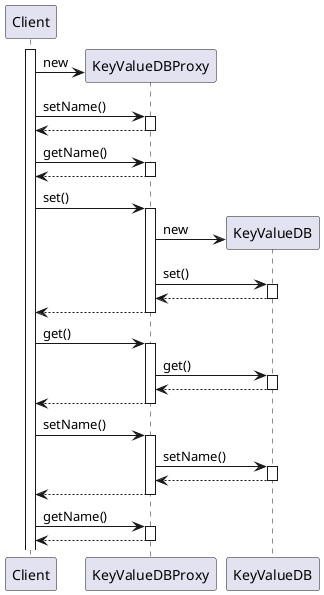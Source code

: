 @startuml

activate Client
create KeyValueDBProxy
Client -> KeyValueDBProxy : new

Client -> KeyValueDBProxy : setName()
activate KeyValueDBProxy
Client <-- KeyValueDBProxy
deactivate KeyValueDBProxy

Client -> KeyValueDBProxy : getName()
activate KeyValueDBProxy
Client <-- KeyValueDBProxy
deactivate KeyValueDBProxy

Client -> KeyValueDBProxy : set()
activate KeyValueDBProxy
create KeyValueDB
KeyValueDBProxy -> KeyValueDB : new
KeyValueDBProxy -> KeyValueDB : set()
activate KeyValueDB
KeyValueDBProxy <-- KeyValueDB
deactivate KeyValueDB
Client <-- KeyValueDBProxy
deactivate KeyValueDBProxy

Client -> KeyValueDBProxy : get()
activate KeyValueDBProxy
KeyValueDBProxy -> KeyValueDB : get()
activate KeyValueDB
KeyValueDBProxy <-- KeyValueDB
deactivate KeyValueDB
Client <-- KeyValueDBProxy
deactivate KeyValueDBProxy

Client -> KeyValueDBProxy : setName()
activate KeyValueDBProxy
KeyValueDBProxy -> KeyValueDB : setName()
activate KeyValueDB
KeyValueDBProxy <-- KeyValueDB
deactivate KeyValueDB
Client <-- KeyValueDBProxy
deactivate KeyValueDBProxy

Client -> KeyValueDBProxy : getName()
activate KeyValueDBProxy
Client <-- KeyValueDBProxy
deactivate KeyValueDBProxy
@enduml